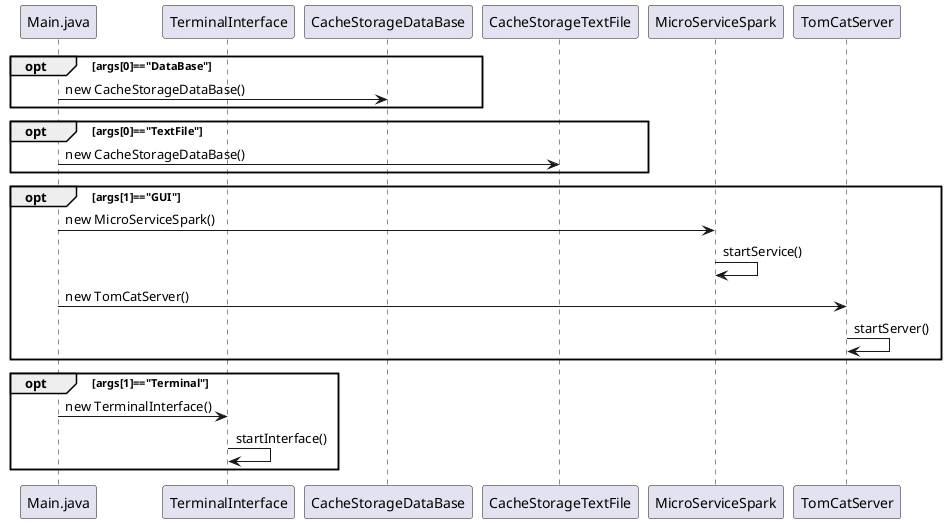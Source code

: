 @startuml
participant Main.java
participant TerminalInterface
participant CacheStorageDataBase
participant CacheStorageTextFile
participant MicroServiceSpark
participant TomCatServer

opt args[0]=="DataBase"
    Main.java -> CacheStorageDataBase: new CacheStorageDataBase()
end

opt args[0]=="TextFile"
    Main.java -> CacheStorageTextFile: new CacheStorageDataBase()
end

opt args[1]=="GUI"
    Main.java -> MicroServiceSpark: new MicroServiceSpark()
    MicroServiceSpark->MicroServiceSpark: startService()
    Main.java -> TomCatServer: new TomCatServer()
    TomCatServer->TomCatServer: startServer()
end

opt args[1]=="Terminal"
    Main.java -> TerminalInterface: new TerminalInterface()
    TerminalInterface->TerminalInterface: startInterface()
end


@enduml